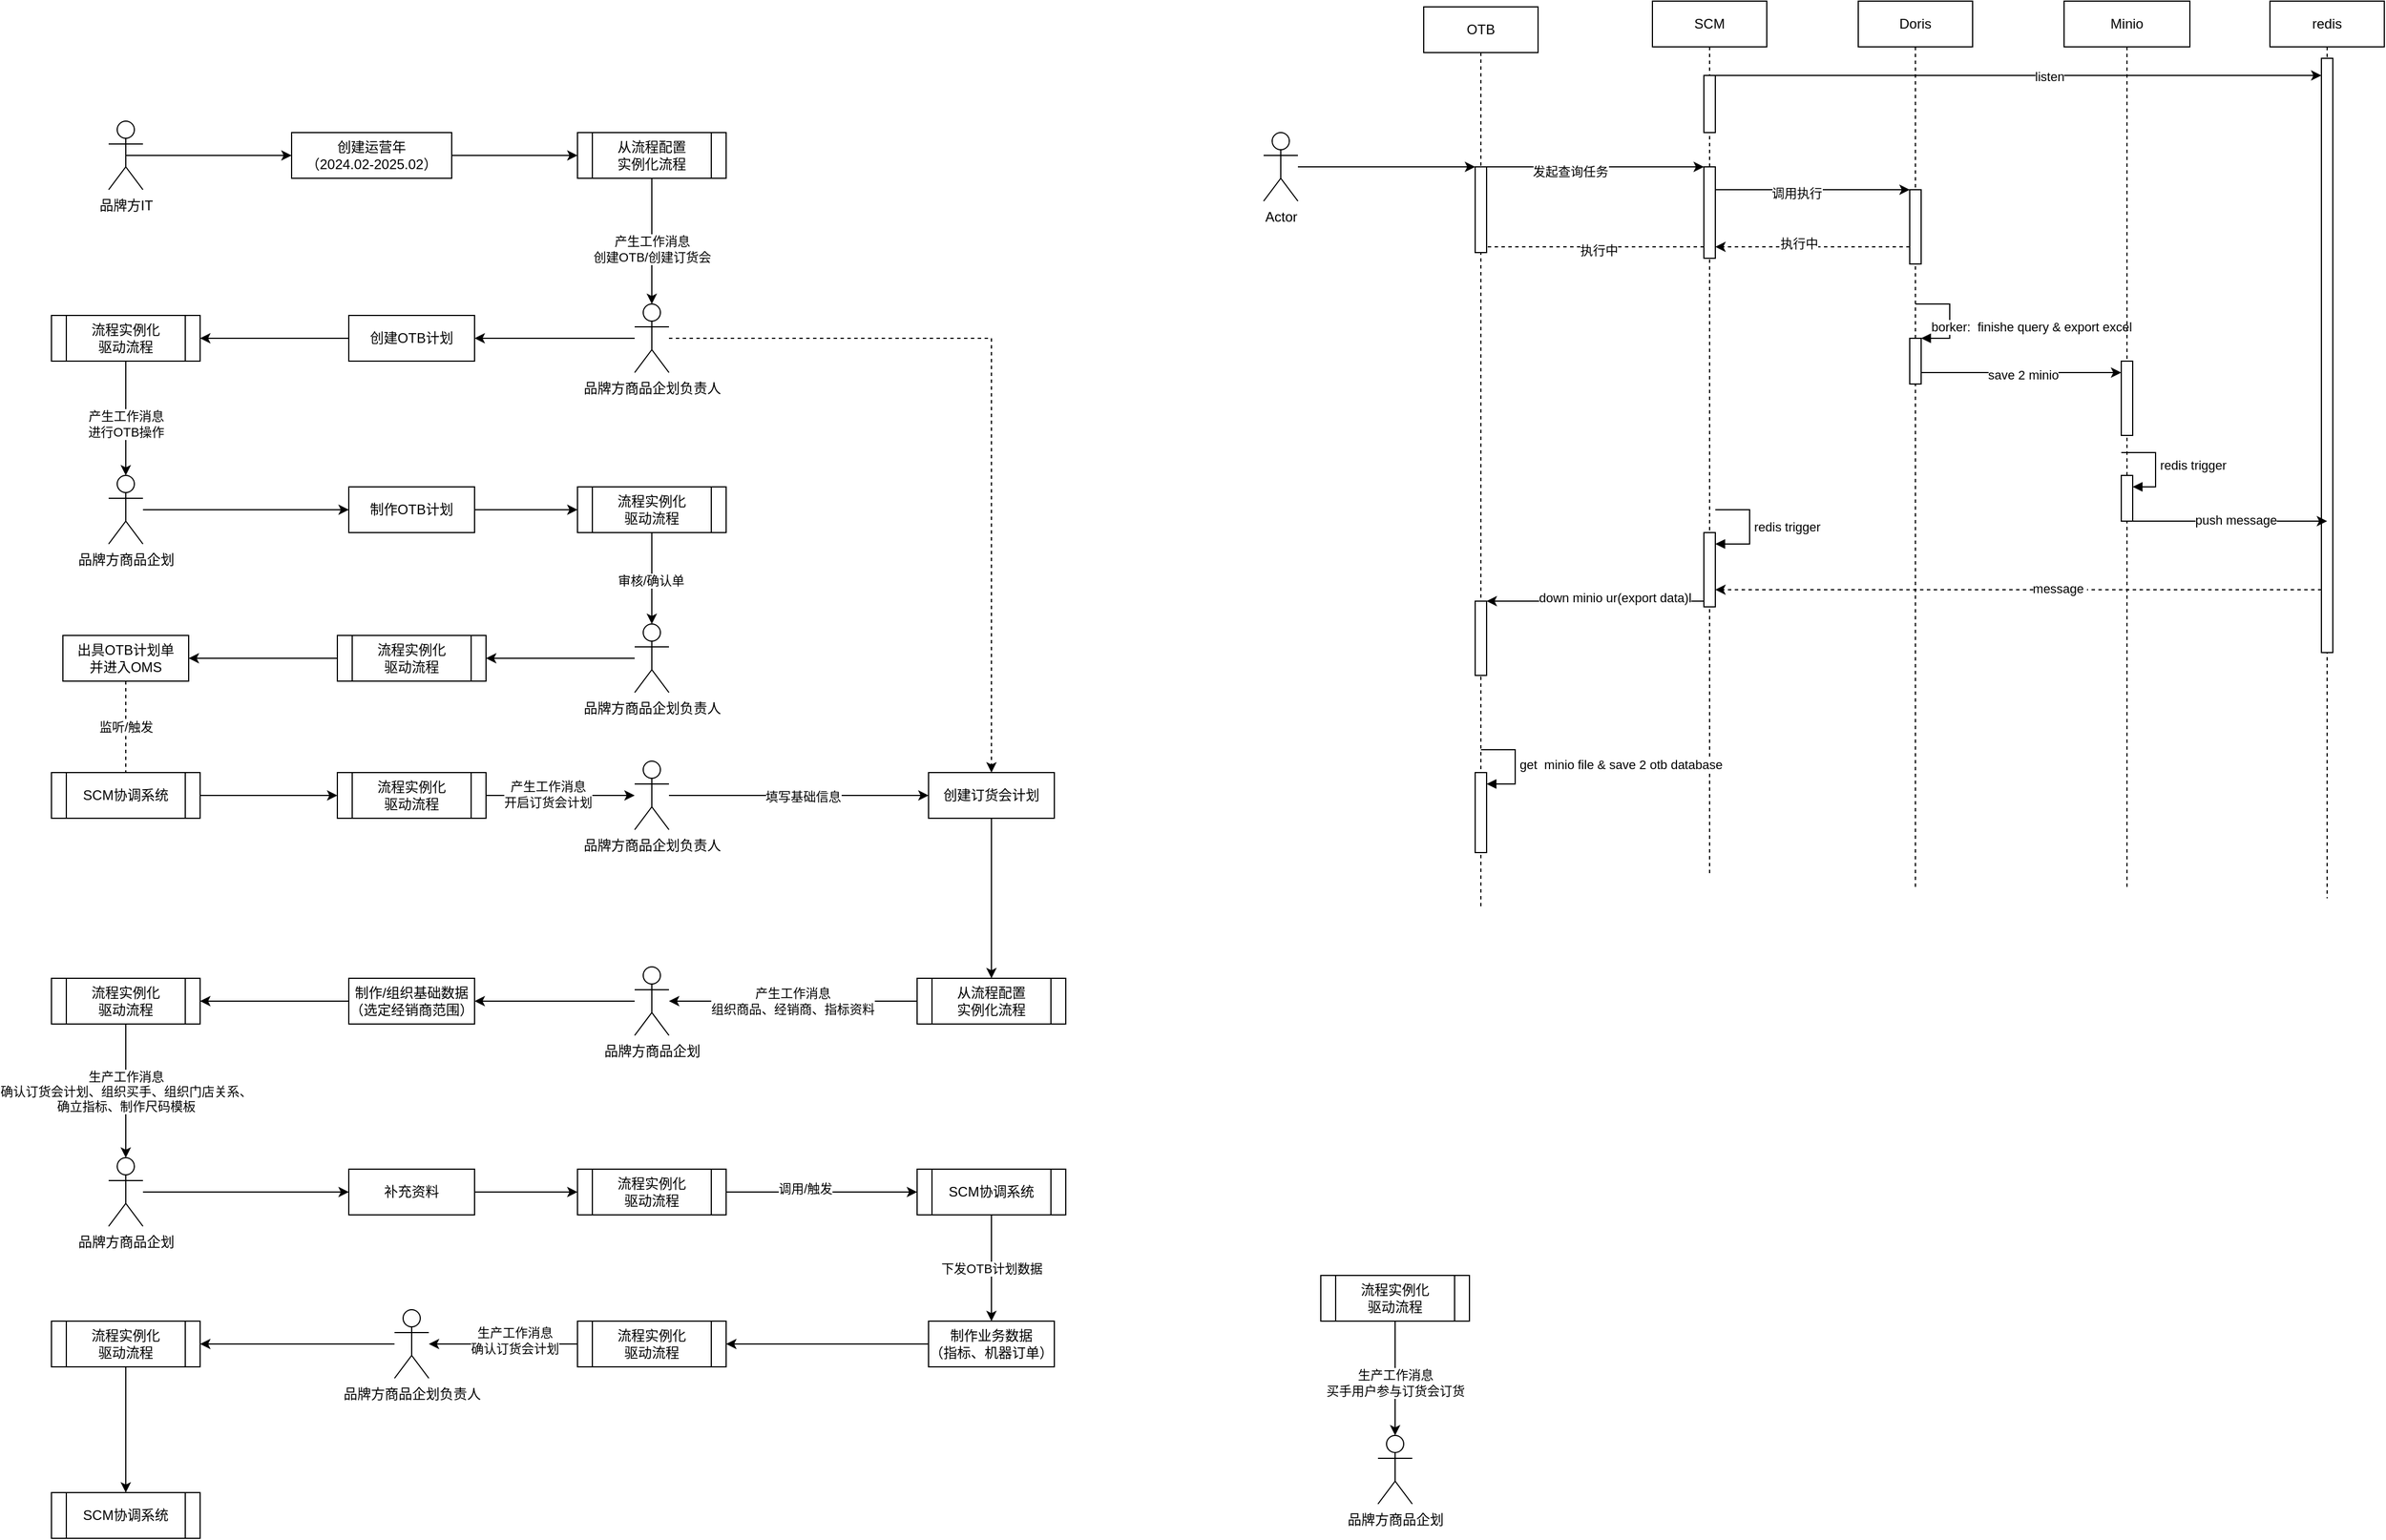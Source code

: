 <mxfile version="21.3.8" type="github">
  <diagram id="C5RBs43oDa-KdzZeNtuy" name="Page-1">
    <mxGraphModel dx="1434" dy="773" grid="1" gridSize="10" guides="1" tooltips="1" connect="1" arrows="1" fold="1" page="1" pageScale="1" pageWidth="827" pageHeight="1169" math="0" shadow="0">
      <root>
        <mxCell id="WIyWlLk6GJQsqaUBKTNV-0" />
        <mxCell id="WIyWlLk6GJQsqaUBKTNV-1" parent="WIyWlLk6GJQsqaUBKTNV-0" />
        <mxCell id="kj9RH1DjGObXgaocPHAw-4" style="edgeStyle=orthogonalEdgeStyle;rounded=0;orthogonalLoop=1;jettySize=auto;html=1;exitX=0.5;exitY=0.5;exitDx=0;exitDy=0;exitPerimeter=0;" edge="1" parent="WIyWlLk6GJQsqaUBKTNV-1" source="kj9RH1DjGObXgaocPHAw-0" target="kj9RH1DjGObXgaocPHAw-5">
          <mxGeometry relative="1" as="geometry">
            <mxPoint x="300" y="150" as="targetPoint" />
          </mxGeometry>
        </mxCell>
        <mxCell id="kj9RH1DjGObXgaocPHAw-0" value="品牌方IT" style="shape=umlActor;verticalLabelPosition=bottom;verticalAlign=top;html=1;outlineConnect=0;" vertex="1" parent="WIyWlLk6GJQsqaUBKTNV-1">
          <mxGeometry x="110" y="120" width="30" height="60" as="geometry" />
        </mxCell>
        <mxCell id="kj9RH1DjGObXgaocPHAw-18" style="edgeStyle=orthogonalEdgeStyle;rounded=0;orthogonalLoop=1;jettySize=auto;html=1;" edge="1" parent="WIyWlLk6GJQsqaUBKTNV-1" source="kj9RH1DjGObXgaocPHAw-1" target="kj9RH1DjGObXgaocPHAw-17">
          <mxGeometry relative="1" as="geometry" />
        </mxCell>
        <mxCell id="kj9RH1DjGObXgaocPHAw-1" value="创建OTB计划" style="whiteSpace=wrap;html=1;verticalAlign=middle;align=center;" vertex="1" parent="WIyWlLk6GJQsqaUBKTNV-1">
          <mxGeometry x="320" y="290" width="110" height="40" as="geometry" />
        </mxCell>
        <mxCell id="kj9RH1DjGObXgaocPHAw-14" style="edgeStyle=orthogonalEdgeStyle;rounded=0;orthogonalLoop=1;jettySize=auto;html=1;" edge="1" parent="WIyWlLk6GJQsqaUBKTNV-1" source="kj9RH1DjGObXgaocPHAw-3" target="kj9RH1DjGObXgaocPHAw-1">
          <mxGeometry relative="1" as="geometry" />
        </mxCell>
        <mxCell id="kj9RH1DjGObXgaocPHAw-15" style="edgeStyle=orthogonalEdgeStyle;rounded=0;orthogonalLoop=1;jettySize=auto;html=1;entryX=0.5;entryY=0;entryDx=0;entryDy=0;dashed=1;" edge="1" parent="WIyWlLk6GJQsqaUBKTNV-1" source="kj9RH1DjGObXgaocPHAw-3" target="kj9RH1DjGObXgaocPHAw-16">
          <mxGeometry relative="1" as="geometry">
            <mxPoint x="585" y="420" as="targetPoint" />
          </mxGeometry>
        </mxCell>
        <mxCell id="kj9RH1DjGObXgaocPHAw-3" value="品牌方商品企划负责人" style="shape=umlActor;verticalLabelPosition=bottom;verticalAlign=top;html=1;outlineConnect=0;" vertex="1" parent="WIyWlLk6GJQsqaUBKTNV-1">
          <mxGeometry x="570" y="280" width="30" height="60" as="geometry" />
        </mxCell>
        <mxCell id="kj9RH1DjGObXgaocPHAw-8" style="edgeStyle=orthogonalEdgeStyle;rounded=0;orthogonalLoop=1;jettySize=auto;html=1;exitX=1;exitY=0.5;exitDx=0;exitDy=0;" edge="1" parent="WIyWlLk6GJQsqaUBKTNV-1" source="kj9RH1DjGObXgaocPHAw-5" target="kj9RH1DjGObXgaocPHAw-7">
          <mxGeometry relative="1" as="geometry" />
        </mxCell>
        <mxCell id="kj9RH1DjGObXgaocPHAw-5" value="创建运营年&lt;br&gt;（2024.02-2025.02）" style="whiteSpace=wrap;html=1;verticalAlign=middle;align=center;" vertex="1" parent="WIyWlLk6GJQsqaUBKTNV-1">
          <mxGeometry x="270" y="130" width="140" height="40" as="geometry" />
        </mxCell>
        <mxCell id="kj9RH1DjGObXgaocPHAw-9" style="edgeStyle=orthogonalEdgeStyle;rounded=0;orthogonalLoop=1;jettySize=auto;html=1;exitX=0.5;exitY=1;exitDx=0;exitDy=0;" edge="1" parent="WIyWlLk6GJQsqaUBKTNV-1" source="kj9RH1DjGObXgaocPHAw-7" target="kj9RH1DjGObXgaocPHAw-3">
          <mxGeometry relative="1" as="geometry">
            <mxPoint x="585" y="300" as="targetPoint" />
          </mxGeometry>
        </mxCell>
        <mxCell id="kj9RH1DjGObXgaocPHAw-13" value="产生工作消息&lt;br&gt;创建OTB/创建订货会" style="edgeLabel;html=1;align=center;verticalAlign=middle;resizable=0;points=[];" vertex="1" connectable="0" parent="kj9RH1DjGObXgaocPHAw-9">
          <mxGeometry x="0.127" relative="1" as="geometry">
            <mxPoint as="offset" />
          </mxGeometry>
        </mxCell>
        <mxCell id="kj9RH1DjGObXgaocPHAw-7" value="从流程配置&lt;br&gt;实例化流程" style="shape=process;whiteSpace=wrap;html=1;backgroundOutline=1;" vertex="1" parent="WIyWlLk6GJQsqaUBKTNV-1">
          <mxGeometry x="520" y="130" width="130" height="40" as="geometry" />
        </mxCell>
        <mxCell id="kj9RH1DjGObXgaocPHAw-53" style="edgeStyle=orthogonalEdgeStyle;rounded=0;orthogonalLoop=1;jettySize=auto;html=1;" edge="1" parent="WIyWlLk6GJQsqaUBKTNV-1" source="kj9RH1DjGObXgaocPHAw-16" target="kj9RH1DjGObXgaocPHAw-52">
          <mxGeometry relative="1" as="geometry" />
        </mxCell>
        <mxCell id="kj9RH1DjGObXgaocPHAw-16" value="创建订货会计划" style="whiteSpace=wrap;html=1;verticalAlign=middle;align=center;" vertex="1" parent="WIyWlLk6GJQsqaUBKTNV-1">
          <mxGeometry x="827" y="690" width="110" height="40" as="geometry" />
        </mxCell>
        <mxCell id="kj9RH1DjGObXgaocPHAw-20" style="edgeStyle=orthogonalEdgeStyle;rounded=0;orthogonalLoop=1;jettySize=auto;html=1;exitX=0.5;exitY=1;exitDx=0;exitDy=0;" edge="1" parent="WIyWlLk6GJQsqaUBKTNV-1" source="kj9RH1DjGObXgaocPHAw-17" target="kj9RH1DjGObXgaocPHAw-19">
          <mxGeometry relative="1" as="geometry" />
        </mxCell>
        <mxCell id="kj9RH1DjGObXgaocPHAw-21" value="产生工作消息&lt;br style=&quot;border-color: var(--border-color);&quot;&gt;进行OTB操作" style="edgeLabel;html=1;align=center;verticalAlign=middle;resizable=0;points=[];" vertex="1" connectable="0" parent="kj9RH1DjGObXgaocPHAw-20">
          <mxGeometry x="-0.111" y="-2" relative="1" as="geometry">
            <mxPoint x="2" y="10" as="offset" />
          </mxGeometry>
        </mxCell>
        <mxCell id="kj9RH1DjGObXgaocPHAw-17" value="流程实例化&lt;br&gt;驱动流程" style="shape=process;whiteSpace=wrap;html=1;backgroundOutline=1;" vertex="1" parent="WIyWlLk6GJQsqaUBKTNV-1">
          <mxGeometry x="60" y="290" width="130" height="40" as="geometry" />
        </mxCell>
        <mxCell id="kj9RH1DjGObXgaocPHAw-24" style="edgeStyle=orthogonalEdgeStyle;rounded=0;orthogonalLoop=1;jettySize=auto;html=1;" edge="1" parent="WIyWlLk6GJQsqaUBKTNV-1" source="kj9RH1DjGObXgaocPHAw-19" target="kj9RH1DjGObXgaocPHAw-22">
          <mxGeometry relative="1" as="geometry" />
        </mxCell>
        <mxCell id="kj9RH1DjGObXgaocPHAw-19" value="品牌方商品企划" style="shape=umlActor;verticalLabelPosition=bottom;verticalAlign=top;html=1;outlineConnect=0;" vertex="1" parent="WIyWlLk6GJQsqaUBKTNV-1">
          <mxGeometry x="110" y="430" width="30" height="60" as="geometry" />
        </mxCell>
        <mxCell id="kj9RH1DjGObXgaocPHAw-26" style="edgeStyle=orthogonalEdgeStyle;rounded=0;orthogonalLoop=1;jettySize=auto;html=1;" edge="1" parent="WIyWlLk6GJQsqaUBKTNV-1" source="kj9RH1DjGObXgaocPHAw-22" target="kj9RH1DjGObXgaocPHAw-25">
          <mxGeometry relative="1" as="geometry" />
        </mxCell>
        <mxCell id="kj9RH1DjGObXgaocPHAw-22" value="制作OTB计划" style="whiteSpace=wrap;html=1;verticalAlign=middle;align=center;" vertex="1" parent="WIyWlLk6GJQsqaUBKTNV-1">
          <mxGeometry x="320" y="440" width="110" height="40" as="geometry" />
        </mxCell>
        <mxCell id="kj9RH1DjGObXgaocPHAw-28" style="edgeStyle=orthogonalEdgeStyle;rounded=0;orthogonalLoop=1;jettySize=auto;html=1;entryX=0.5;entryY=0;entryDx=0;entryDy=0;entryPerimeter=0;" edge="1" parent="WIyWlLk6GJQsqaUBKTNV-1" source="kj9RH1DjGObXgaocPHAw-25" target="kj9RH1DjGObXgaocPHAw-27">
          <mxGeometry relative="1" as="geometry" />
        </mxCell>
        <mxCell id="kj9RH1DjGObXgaocPHAw-30" value="审核/确认单" style="edgeLabel;html=1;align=center;verticalAlign=middle;resizable=0;points=[];" vertex="1" connectable="0" parent="kj9RH1DjGObXgaocPHAw-28">
          <mxGeometry x="0.05" y="-1" relative="1" as="geometry">
            <mxPoint as="offset" />
          </mxGeometry>
        </mxCell>
        <mxCell id="kj9RH1DjGObXgaocPHAw-25" value="流程实例化&lt;br&gt;驱动流程" style="shape=process;whiteSpace=wrap;html=1;backgroundOutline=1;" vertex="1" parent="WIyWlLk6GJQsqaUBKTNV-1">
          <mxGeometry x="520" y="440" width="130" height="40" as="geometry" />
        </mxCell>
        <mxCell id="kj9RH1DjGObXgaocPHAw-32" style="edgeStyle=orthogonalEdgeStyle;rounded=0;orthogonalLoop=1;jettySize=auto;html=1;" edge="1" parent="WIyWlLk6GJQsqaUBKTNV-1" source="kj9RH1DjGObXgaocPHAw-27" target="kj9RH1DjGObXgaocPHAw-31">
          <mxGeometry relative="1" as="geometry" />
        </mxCell>
        <mxCell id="kj9RH1DjGObXgaocPHAw-27" value="品牌方商品企划负责人" style="shape=umlActor;verticalLabelPosition=bottom;verticalAlign=top;html=1;outlineConnect=0;" vertex="1" parent="WIyWlLk6GJQsqaUBKTNV-1">
          <mxGeometry x="570" y="560" width="30" height="60" as="geometry" />
        </mxCell>
        <mxCell id="kj9RH1DjGObXgaocPHAw-34" style="edgeStyle=orthogonalEdgeStyle;rounded=0;orthogonalLoop=1;jettySize=auto;html=1;" edge="1" parent="WIyWlLk6GJQsqaUBKTNV-1" source="kj9RH1DjGObXgaocPHAw-31" target="kj9RH1DjGObXgaocPHAw-33">
          <mxGeometry relative="1" as="geometry" />
        </mxCell>
        <mxCell id="kj9RH1DjGObXgaocPHAw-31" value="流程实例化&lt;br&gt;驱动流程" style="shape=process;whiteSpace=wrap;html=1;backgroundOutline=1;" vertex="1" parent="WIyWlLk6GJQsqaUBKTNV-1">
          <mxGeometry x="310" y="570" width="130" height="40" as="geometry" />
        </mxCell>
        <mxCell id="kj9RH1DjGObXgaocPHAw-36" style="edgeStyle=orthogonalEdgeStyle;rounded=0;orthogonalLoop=1;jettySize=auto;html=1;exitX=0.5;exitY=1;exitDx=0;exitDy=0;entryX=0.5;entryY=0;entryDx=0;entryDy=0;dashed=1;endArrow=none;endFill=0;" edge="1" parent="WIyWlLk6GJQsqaUBKTNV-1" source="kj9RH1DjGObXgaocPHAw-33" target="kj9RH1DjGObXgaocPHAw-35">
          <mxGeometry relative="1" as="geometry" />
        </mxCell>
        <mxCell id="kj9RH1DjGObXgaocPHAw-37" value="监听/触发" style="edgeLabel;html=1;align=center;verticalAlign=middle;resizable=0;points=[];" vertex="1" connectable="0" parent="kj9RH1DjGObXgaocPHAw-36">
          <mxGeometry x="-0.225" y="1" relative="1" as="geometry">
            <mxPoint x="-1" y="9" as="offset" />
          </mxGeometry>
        </mxCell>
        <mxCell id="kj9RH1DjGObXgaocPHAw-33" value="出具OTB计划单&lt;br&gt;并进入OMS" style="whiteSpace=wrap;html=1;verticalAlign=middle;align=center;" vertex="1" parent="WIyWlLk6GJQsqaUBKTNV-1">
          <mxGeometry x="70" y="570" width="110" height="40" as="geometry" />
        </mxCell>
        <mxCell id="kj9RH1DjGObXgaocPHAw-39" style="edgeStyle=orthogonalEdgeStyle;rounded=0;orthogonalLoop=1;jettySize=auto;html=1;exitX=1;exitY=0.5;exitDx=0;exitDy=0;" edge="1" parent="WIyWlLk6GJQsqaUBKTNV-1" source="kj9RH1DjGObXgaocPHAw-35" target="kj9RH1DjGObXgaocPHAw-42">
          <mxGeometry relative="1" as="geometry">
            <mxPoint x="340" y="710" as="targetPoint" />
          </mxGeometry>
        </mxCell>
        <mxCell id="kj9RH1DjGObXgaocPHAw-35" value="SCM协调系统" style="shape=process;whiteSpace=wrap;html=1;backgroundOutline=1;" vertex="1" parent="WIyWlLk6GJQsqaUBKTNV-1">
          <mxGeometry x="60" y="690" width="130" height="40" as="geometry" />
        </mxCell>
        <mxCell id="kj9RH1DjGObXgaocPHAw-47" style="edgeStyle=orthogonalEdgeStyle;rounded=0;orthogonalLoop=1;jettySize=auto;html=1;exitX=1;exitY=0.5;exitDx=0;exitDy=0;" edge="1" parent="WIyWlLk6GJQsqaUBKTNV-1" source="kj9RH1DjGObXgaocPHAw-42" target="kj9RH1DjGObXgaocPHAw-46">
          <mxGeometry relative="1" as="geometry" />
        </mxCell>
        <mxCell id="kj9RH1DjGObXgaocPHAw-49" value="产生工作消息&lt;br&gt;开启订货会计划" style="edgeLabel;html=1;align=center;verticalAlign=middle;resizable=0;points=[];" vertex="1" connectable="0" parent="kj9RH1DjGObXgaocPHAw-47">
          <mxGeometry x="-0.18" y="1" relative="1" as="geometry">
            <mxPoint as="offset" />
          </mxGeometry>
        </mxCell>
        <mxCell id="kj9RH1DjGObXgaocPHAw-42" value="流程实例化&lt;br&gt;驱动流程" style="shape=process;whiteSpace=wrap;html=1;backgroundOutline=1;" vertex="1" parent="WIyWlLk6GJQsqaUBKTNV-1">
          <mxGeometry x="310" y="690" width="130" height="40" as="geometry" />
        </mxCell>
        <mxCell id="kj9RH1DjGObXgaocPHAw-81" style="edgeStyle=orthogonalEdgeStyle;rounded=0;orthogonalLoop=1;jettySize=auto;html=1;exitX=0;exitY=0.5;exitDx=0;exitDy=0;" edge="1" parent="WIyWlLk6GJQsqaUBKTNV-1" source="kj9RH1DjGObXgaocPHAw-44" target="kj9RH1DjGObXgaocPHAw-80">
          <mxGeometry relative="1" as="geometry" />
        </mxCell>
        <mxCell id="kj9RH1DjGObXgaocPHAw-44" value="制作业务数据&lt;br&gt;（指标、机器订单）" style="whiteSpace=wrap;html=1;verticalAlign=middle;align=center;" vertex="1" parent="WIyWlLk6GJQsqaUBKTNV-1">
          <mxGeometry x="827" y="1170" width="110" height="40" as="geometry" />
        </mxCell>
        <mxCell id="kj9RH1DjGObXgaocPHAw-50" style="edgeStyle=orthogonalEdgeStyle;rounded=0;orthogonalLoop=1;jettySize=auto;html=1;" edge="1" parent="WIyWlLk6GJQsqaUBKTNV-1" source="kj9RH1DjGObXgaocPHAw-46" target="kj9RH1DjGObXgaocPHAw-16">
          <mxGeometry relative="1" as="geometry" />
        </mxCell>
        <mxCell id="kj9RH1DjGObXgaocPHAw-64" value="填写基础信息" style="edgeLabel;html=1;align=center;verticalAlign=middle;resizable=0;points=[];" vertex="1" connectable="0" parent="kj9RH1DjGObXgaocPHAw-50">
          <mxGeometry x="0.031" y="-1" relative="1" as="geometry">
            <mxPoint as="offset" />
          </mxGeometry>
        </mxCell>
        <mxCell id="kj9RH1DjGObXgaocPHAw-46" value="品牌方商品企划负责人" style="shape=umlActor;verticalLabelPosition=bottom;verticalAlign=top;html=1;outlineConnect=0;" vertex="1" parent="WIyWlLk6GJQsqaUBKTNV-1">
          <mxGeometry x="570" y="680" width="30" height="60" as="geometry" />
        </mxCell>
        <mxCell id="kj9RH1DjGObXgaocPHAw-61" style="edgeStyle=orthogonalEdgeStyle;rounded=0;orthogonalLoop=1;jettySize=auto;html=1;entryX=1;entryY=0.5;entryDx=0;entryDy=0;" edge="1" parent="WIyWlLk6GJQsqaUBKTNV-1" source="kj9RH1DjGObXgaocPHAw-51" target="kj9RH1DjGObXgaocPHAw-62">
          <mxGeometry relative="1" as="geometry">
            <mxPoint x="460" y="890" as="targetPoint" />
          </mxGeometry>
        </mxCell>
        <mxCell id="kj9RH1DjGObXgaocPHAw-51" value="品牌方商品企划" style="shape=umlActor;verticalLabelPosition=bottom;verticalAlign=top;html=1;outlineConnect=0;" vertex="1" parent="WIyWlLk6GJQsqaUBKTNV-1">
          <mxGeometry x="570" y="860" width="30" height="60" as="geometry" />
        </mxCell>
        <mxCell id="kj9RH1DjGObXgaocPHAw-54" value="产生工作消息&lt;br&gt;组织商品、经销商、指标资料" style="edgeStyle=orthogonalEdgeStyle;rounded=0;orthogonalLoop=1;jettySize=auto;html=1;" edge="1" parent="WIyWlLk6GJQsqaUBKTNV-1" source="kj9RH1DjGObXgaocPHAw-52" target="kj9RH1DjGObXgaocPHAw-51">
          <mxGeometry x="0.005" relative="1" as="geometry">
            <mxPoint as="offset" />
          </mxGeometry>
        </mxCell>
        <mxCell id="kj9RH1DjGObXgaocPHAw-52" value="从流程配置&lt;br style=&quot;border-color: var(--border-color);&quot;&gt;实例化流程" style="shape=process;whiteSpace=wrap;html=1;backgroundOutline=1;" vertex="1" parent="WIyWlLk6GJQsqaUBKTNV-1">
          <mxGeometry x="817" y="870" width="130" height="40" as="geometry" />
        </mxCell>
        <mxCell id="kj9RH1DjGObXgaocPHAw-60" value="下发OTB计划数据" style="edgeStyle=orthogonalEdgeStyle;rounded=0;orthogonalLoop=1;jettySize=auto;html=1;" edge="1" parent="WIyWlLk6GJQsqaUBKTNV-1" source="kj9RH1DjGObXgaocPHAw-58" target="kj9RH1DjGObXgaocPHAw-44">
          <mxGeometry relative="1" as="geometry" />
        </mxCell>
        <mxCell id="kj9RH1DjGObXgaocPHAw-58" value="SCM协调系统" style="shape=process;whiteSpace=wrap;html=1;backgroundOutline=1;" vertex="1" parent="WIyWlLk6GJQsqaUBKTNV-1">
          <mxGeometry x="817" y="1037" width="130" height="40" as="geometry" />
        </mxCell>
        <mxCell id="kj9RH1DjGObXgaocPHAw-67" style="edgeStyle=orthogonalEdgeStyle;rounded=0;orthogonalLoop=1;jettySize=auto;html=1;" edge="1" parent="WIyWlLk6GJQsqaUBKTNV-1" source="kj9RH1DjGObXgaocPHAw-62" target="kj9RH1DjGObXgaocPHAw-66">
          <mxGeometry relative="1" as="geometry" />
        </mxCell>
        <mxCell id="kj9RH1DjGObXgaocPHAw-62" value="制作/组织基础数据&lt;br&gt;（选定经销商范围）" style="whiteSpace=wrap;html=1;verticalAlign=middle;align=center;" vertex="1" parent="WIyWlLk6GJQsqaUBKTNV-1">
          <mxGeometry x="320" y="870" width="110" height="40" as="geometry" />
        </mxCell>
        <mxCell id="kj9RH1DjGObXgaocPHAw-70" value="生产工作消息&lt;br&gt;确认订货会计划、组织买手、组织门店关系、&lt;br&gt;确立指标、制作尺码模板" style="edgeStyle=orthogonalEdgeStyle;rounded=0;orthogonalLoop=1;jettySize=auto;html=1;" edge="1" parent="WIyWlLk6GJQsqaUBKTNV-1" source="kj9RH1DjGObXgaocPHAw-66" target="kj9RH1DjGObXgaocPHAw-69">
          <mxGeometry relative="1" as="geometry">
            <mxPoint as="offset" />
          </mxGeometry>
        </mxCell>
        <mxCell id="kj9RH1DjGObXgaocPHAw-66" value="流程实例化&lt;br&gt;驱动流程" style="shape=process;whiteSpace=wrap;html=1;backgroundOutline=1;" vertex="1" parent="WIyWlLk6GJQsqaUBKTNV-1">
          <mxGeometry x="60" y="870" width="130" height="40" as="geometry" />
        </mxCell>
        <mxCell id="kj9RH1DjGObXgaocPHAw-73" style="edgeStyle=orthogonalEdgeStyle;rounded=0;orthogonalLoop=1;jettySize=auto;html=1;" edge="1" parent="WIyWlLk6GJQsqaUBKTNV-1" source="kj9RH1DjGObXgaocPHAw-69" target="kj9RH1DjGObXgaocPHAw-72">
          <mxGeometry relative="1" as="geometry" />
        </mxCell>
        <mxCell id="kj9RH1DjGObXgaocPHAw-69" value="品牌方商品企划" style="shape=umlActor;verticalLabelPosition=bottom;verticalAlign=top;html=1;outlineConnect=0;" vertex="1" parent="WIyWlLk6GJQsqaUBKTNV-1">
          <mxGeometry x="110" y="1027" width="30" height="60" as="geometry" />
        </mxCell>
        <mxCell id="kj9RH1DjGObXgaocPHAw-75" style="edgeStyle=orthogonalEdgeStyle;rounded=0;orthogonalLoop=1;jettySize=auto;html=1;" edge="1" parent="WIyWlLk6GJQsqaUBKTNV-1" source="kj9RH1DjGObXgaocPHAw-72" target="kj9RH1DjGObXgaocPHAw-74">
          <mxGeometry relative="1" as="geometry" />
        </mxCell>
        <mxCell id="kj9RH1DjGObXgaocPHAw-72" value="补充资料" style="whiteSpace=wrap;html=1;verticalAlign=middle;align=center;" vertex="1" parent="WIyWlLk6GJQsqaUBKTNV-1">
          <mxGeometry x="320" y="1037" width="110" height="40" as="geometry" />
        </mxCell>
        <mxCell id="kj9RH1DjGObXgaocPHAw-78" style="edgeStyle=orthogonalEdgeStyle;rounded=0;orthogonalLoop=1;jettySize=auto;html=1;exitX=1;exitY=0.5;exitDx=0;exitDy=0;" edge="1" parent="WIyWlLk6GJQsqaUBKTNV-1" source="kj9RH1DjGObXgaocPHAw-74" target="kj9RH1DjGObXgaocPHAw-58">
          <mxGeometry relative="1" as="geometry" />
        </mxCell>
        <mxCell id="kj9RH1DjGObXgaocPHAw-79" value="调用/触发" style="edgeLabel;html=1;align=center;verticalAlign=middle;resizable=0;points=[];" vertex="1" connectable="0" parent="kj9RH1DjGObXgaocPHAw-78">
          <mxGeometry x="-0.174" y="3" relative="1" as="geometry">
            <mxPoint as="offset" />
          </mxGeometry>
        </mxCell>
        <mxCell id="kj9RH1DjGObXgaocPHAw-74" value="流程实例化&lt;br&gt;驱动流程" style="shape=process;whiteSpace=wrap;html=1;backgroundOutline=1;" vertex="1" parent="WIyWlLk6GJQsqaUBKTNV-1">
          <mxGeometry x="520" y="1037" width="130" height="40" as="geometry" />
        </mxCell>
        <mxCell id="kj9RH1DjGObXgaocPHAw-83" style="edgeStyle=orthogonalEdgeStyle;rounded=0;orthogonalLoop=1;jettySize=auto;html=1;exitX=0;exitY=0.5;exitDx=0;exitDy=0;" edge="1" parent="WIyWlLk6GJQsqaUBKTNV-1" source="kj9RH1DjGObXgaocPHAw-80" target="kj9RH1DjGObXgaocPHAw-82">
          <mxGeometry relative="1" as="geometry">
            <mxPoint x="380" y="1190" as="targetPoint" />
          </mxGeometry>
        </mxCell>
        <mxCell id="kj9RH1DjGObXgaocPHAw-84" value="生产工作消息&lt;br&gt;确认订货会计划" style="edgeLabel;html=1;align=center;verticalAlign=middle;resizable=0;points=[];" vertex="1" connectable="0" parent="kj9RH1DjGObXgaocPHAw-83">
          <mxGeometry x="-0.145" y="-3" relative="1" as="geometry">
            <mxPoint as="offset" />
          </mxGeometry>
        </mxCell>
        <mxCell id="kj9RH1DjGObXgaocPHAw-80" value="流程实例化&lt;br&gt;驱动流程" style="shape=process;whiteSpace=wrap;html=1;backgroundOutline=1;" vertex="1" parent="WIyWlLk6GJQsqaUBKTNV-1">
          <mxGeometry x="520" y="1170" width="130" height="40" as="geometry" />
        </mxCell>
        <mxCell id="kj9RH1DjGObXgaocPHAw-91" style="edgeStyle=orthogonalEdgeStyle;rounded=0;orthogonalLoop=1;jettySize=auto;html=1;entryX=1;entryY=0.5;entryDx=0;entryDy=0;" edge="1" parent="WIyWlLk6GJQsqaUBKTNV-1" source="kj9RH1DjGObXgaocPHAw-82" target="kj9RH1DjGObXgaocPHAw-92">
          <mxGeometry relative="1" as="geometry">
            <mxPoint x="145.5" y="1190.5" as="targetPoint" />
          </mxGeometry>
        </mxCell>
        <mxCell id="kj9RH1DjGObXgaocPHAw-82" value="品牌方商品企划负责人" style="shape=umlActor;verticalLabelPosition=bottom;verticalAlign=top;html=1;outlineConnect=0;" vertex="1" parent="WIyWlLk6GJQsqaUBKTNV-1">
          <mxGeometry x="360" y="1160" width="30" height="60" as="geometry" />
        </mxCell>
        <mxCell id="kj9RH1DjGObXgaocPHAw-94" style="edgeStyle=orthogonalEdgeStyle;rounded=0;orthogonalLoop=1;jettySize=auto;html=1;exitX=0.5;exitY=1;exitDx=0;exitDy=0;entryX=0.5;entryY=0;entryDx=0;entryDy=0;" edge="1" parent="WIyWlLk6GJQsqaUBKTNV-1" source="kj9RH1DjGObXgaocPHAw-92" target="kj9RH1DjGObXgaocPHAw-104">
          <mxGeometry relative="1" as="geometry">
            <mxPoint x="125" y="1310" as="targetPoint" />
          </mxGeometry>
        </mxCell>
        <mxCell id="kj9RH1DjGObXgaocPHAw-92" value="流程实例化&lt;br&gt;驱动流程" style="shape=process;whiteSpace=wrap;html=1;backgroundOutline=1;" vertex="1" parent="WIyWlLk6GJQsqaUBKTNV-1">
          <mxGeometry x="60" y="1170" width="130" height="40" as="geometry" />
        </mxCell>
        <mxCell id="kj9RH1DjGObXgaocPHAw-100" style="edgeStyle=orthogonalEdgeStyle;rounded=0;orthogonalLoop=1;jettySize=auto;html=1;exitX=0.5;exitY=1;exitDx=0;exitDy=0;" edge="1" parent="WIyWlLk6GJQsqaUBKTNV-1" source="kj9RH1DjGObXgaocPHAw-102" target="kj9RH1DjGObXgaocPHAw-103">
          <mxGeometry relative="1" as="geometry" />
        </mxCell>
        <mxCell id="kj9RH1DjGObXgaocPHAw-101" value="生产工作消息&lt;br&gt;买手用户参与订货会订货" style="edgeLabel;html=1;align=center;verticalAlign=middle;resizable=0;points=[];" vertex="1" connectable="0" parent="kj9RH1DjGObXgaocPHAw-100">
          <mxGeometry x="-0.363" y="3" relative="1" as="geometry">
            <mxPoint x="-3" y="22" as="offset" />
          </mxGeometry>
        </mxCell>
        <mxCell id="kj9RH1DjGObXgaocPHAw-102" value="流程实例化&lt;br&gt;驱动流程" style="shape=process;whiteSpace=wrap;html=1;backgroundOutline=1;" vertex="1" parent="WIyWlLk6GJQsqaUBKTNV-1">
          <mxGeometry x="1170" y="1130" width="130" height="40" as="geometry" />
        </mxCell>
        <mxCell id="kj9RH1DjGObXgaocPHAw-103" value="品牌方商品企划" style="shape=umlActor;verticalLabelPosition=bottom;verticalAlign=top;html=1;outlineConnect=0;" vertex="1" parent="WIyWlLk6GJQsqaUBKTNV-1">
          <mxGeometry x="1220" y="1270" width="30" height="60" as="geometry" />
        </mxCell>
        <mxCell id="kj9RH1DjGObXgaocPHAw-104" value="SCM协调系统" style="shape=process;whiteSpace=wrap;html=1;backgroundOutline=1;" vertex="1" parent="WIyWlLk6GJQsqaUBKTNV-1">
          <mxGeometry x="60" y="1320" width="130" height="40" as="geometry" />
        </mxCell>
        <mxCell id="kj9RH1DjGObXgaocPHAw-124" value="SCM" style="shape=umlLifeline;perimeter=lifelinePerimeter;whiteSpace=wrap;html=1;container=1;dropTarget=0;collapsible=0;recursiveResize=0;outlineConnect=0;portConstraint=eastwest;newEdgeStyle={&quot;edgeStyle&quot;:&quot;elbowEdgeStyle&quot;,&quot;elbow&quot;:&quot;vertical&quot;,&quot;curved&quot;:0,&quot;rounded&quot;:0};" vertex="1" parent="WIyWlLk6GJQsqaUBKTNV-1">
          <mxGeometry x="1460" y="15" width="100" height="765" as="geometry" />
        </mxCell>
        <mxCell id="kj9RH1DjGObXgaocPHAw-127" value="" style="html=1;points=[];perimeter=orthogonalPerimeter;outlineConnect=0;targetShapes=umlLifeline;portConstraint=eastwest;newEdgeStyle={&quot;edgeStyle&quot;:&quot;elbowEdgeStyle&quot;,&quot;elbow&quot;:&quot;vertical&quot;,&quot;curved&quot;:0,&quot;rounded&quot;:0};" vertex="1" parent="kj9RH1DjGObXgaocPHAw-124">
          <mxGeometry x="45" y="145" width="10" height="80" as="geometry" />
        </mxCell>
        <mxCell id="kj9RH1DjGObXgaocPHAw-155" value="" style="html=1;points=[];perimeter=orthogonalPerimeter;outlineConnect=0;targetShapes=umlLifeline;portConstraint=eastwest;newEdgeStyle={&quot;edgeStyle&quot;:&quot;elbowEdgeStyle&quot;,&quot;elbow&quot;:&quot;vertical&quot;,&quot;curved&quot;:0,&quot;rounded&quot;:0};" vertex="1" parent="kj9RH1DjGObXgaocPHAw-124">
          <mxGeometry x="45" y="65" width="10" height="50" as="geometry" />
        </mxCell>
        <mxCell id="kj9RH1DjGObXgaocPHAw-159" value="" style="html=1;points=[];perimeter=orthogonalPerimeter;outlineConnect=0;targetShapes=umlLifeline;portConstraint=eastwest;newEdgeStyle={&quot;edgeStyle&quot;:&quot;elbowEdgeStyle&quot;,&quot;elbow&quot;:&quot;vertical&quot;,&quot;curved&quot;:0,&quot;rounded&quot;:0};" vertex="1" parent="kj9RH1DjGObXgaocPHAw-124">
          <mxGeometry x="45" y="465" width="10" height="65" as="geometry" />
        </mxCell>
        <mxCell id="kj9RH1DjGObXgaocPHAw-160" value="redis trigger" style="html=1;align=left;spacingLeft=2;endArrow=block;rounded=0;edgeStyle=orthogonalEdgeStyle;curved=0;rounded=0;" edge="1" target="kj9RH1DjGObXgaocPHAw-159" parent="kj9RH1DjGObXgaocPHAw-124">
          <mxGeometry relative="1" as="geometry">
            <mxPoint x="55" y="445" as="sourcePoint" />
            <Array as="points">
              <mxPoint x="85" y="475" />
            </Array>
            <mxPoint as="offset" />
          </mxGeometry>
        </mxCell>
        <mxCell id="kj9RH1DjGObXgaocPHAw-125" value="Doris" style="shape=umlLifeline;perimeter=lifelinePerimeter;whiteSpace=wrap;html=1;container=1;dropTarget=0;collapsible=0;recursiveResize=0;outlineConnect=0;portConstraint=eastwest;newEdgeStyle={&quot;edgeStyle&quot;:&quot;elbowEdgeStyle&quot;,&quot;elbow&quot;:&quot;vertical&quot;,&quot;curved&quot;:0,&quot;rounded&quot;:0};" vertex="1" parent="WIyWlLk6GJQsqaUBKTNV-1">
          <mxGeometry x="1640" y="15" width="100" height="775" as="geometry" />
        </mxCell>
        <mxCell id="kj9RH1DjGObXgaocPHAw-130" value="" style="html=1;points=[];perimeter=orthogonalPerimeter;outlineConnect=0;targetShapes=umlLifeline;portConstraint=eastwest;newEdgeStyle={&quot;edgeStyle&quot;:&quot;elbowEdgeStyle&quot;,&quot;elbow&quot;:&quot;vertical&quot;,&quot;curved&quot;:0,&quot;rounded&quot;:0};" vertex="1" parent="kj9RH1DjGObXgaocPHAw-125">
          <mxGeometry x="45" y="165" width="10" height="65" as="geometry" />
        </mxCell>
        <mxCell id="kj9RH1DjGObXgaocPHAw-133" value="" style="html=1;points=[];perimeter=orthogonalPerimeter;outlineConnect=0;targetShapes=umlLifeline;portConstraint=eastwest;newEdgeStyle={&quot;edgeStyle&quot;:&quot;elbowEdgeStyle&quot;,&quot;elbow&quot;:&quot;vertical&quot;,&quot;curved&quot;:0,&quot;rounded&quot;:0};" vertex="1" parent="kj9RH1DjGObXgaocPHAw-125">
          <mxGeometry x="45" y="295" width="10" height="40" as="geometry" />
        </mxCell>
        <mxCell id="kj9RH1DjGObXgaocPHAw-134" value="borker:&amp;nbsp; finishe query &amp;amp; export excel" style="html=1;align=left;spacingLeft=2;endArrow=block;rounded=0;edgeStyle=orthogonalEdgeStyle;curved=0;rounded=0;" edge="1" target="kj9RH1DjGObXgaocPHAw-133" parent="kj9RH1DjGObXgaocPHAw-125">
          <mxGeometry x="0.882" y="-10" relative="1" as="geometry">
            <mxPoint x="50" y="265" as="sourcePoint" />
            <Array as="points">
              <mxPoint x="80" y="295" />
            </Array>
            <mxPoint as="offset" />
          </mxGeometry>
        </mxCell>
        <mxCell id="kj9RH1DjGObXgaocPHAw-126" value="Minio" style="shape=umlLifeline;perimeter=lifelinePerimeter;whiteSpace=wrap;html=1;container=1;dropTarget=0;collapsible=0;recursiveResize=0;outlineConnect=0;portConstraint=eastwest;newEdgeStyle={&quot;edgeStyle&quot;:&quot;elbowEdgeStyle&quot;,&quot;elbow&quot;:&quot;vertical&quot;,&quot;curved&quot;:0,&quot;rounded&quot;:0};" vertex="1" parent="WIyWlLk6GJQsqaUBKTNV-1">
          <mxGeometry x="1820" y="15" width="110" height="775" as="geometry" />
        </mxCell>
        <mxCell id="kj9RH1DjGObXgaocPHAw-135" value="" style="html=1;points=[];perimeter=orthogonalPerimeter;outlineConnect=0;targetShapes=umlLifeline;portConstraint=eastwest;newEdgeStyle={&quot;edgeStyle&quot;:&quot;elbowEdgeStyle&quot;,&quot;elbow&quot;:&quot;vertical&quot;,&quot;curved&quot;:0,&quot;rounded&quot;:0};" vertex="1" parent="kj9RH1DjGObXgaocPHAw-126">
          <mxGeometry x="50" y="315" width="10" height="65" as="geometry" />
        </mxCell>
        <mxCell id="kj9RH1DjGObXgaocPHAw-142" value="" style="html=1;points=[];perimeter=orthogonalPerimeter;outlineConnect=0;targetShapes=umlLifeline;portConstraint=eastwest;newEdgeStyle={&quot;edgeStyle&quot;:&quot;elbowEdgeStyle&quot;,&quot;elbow&quot;:&quot;vertical&quot;,&quot;curved&quot;:0,&quot;rounded&quot;:0};" vertex="1" parent="kj9RH1DjGObXgaocPHAw-126">
          <mxGeometry x="50" y="415" width="10" height="40" as="geometry" />
        </mxCell>
        <mxCell id="kj9RH1DjGObXgaocPHAw-143" value="redis trigger" style="html=1;align=left;spacingLeft=2;endArrow=block;rounded=0;edgeStyle=orthogonalEdgeStyle;curved=0;rounded=0;" edge="1" target="kj9RH1DjGObXgaocPHAw-142" parent="kj9RH1DjGObXgaocPHAw-126">
          <mxGeometry x="0.012" relative="1" as="geometry">
            <mxPoint x="50" y="395" as="sourcePoint" />
            <Array as="points">
              <mxPoint x="80" y="425" />
            </Array>
            <mxPoint as="offset" />
          </mxGeometry>
        </mxCell>
        <mxCell id="kj9RH1DjGObXgaocPHAw-128" style="edgeStyle=elbowEdgeStyle;rounded=0;orthogonalLoop=1;jettySize=auto;html=1;elbow=vertical;curved=0;" edge="1" parent="WIyWlLk6GJQsqaUBKTNV-1" source="kj9RH1DjGObXgaocPHAw-172" target="kj9RH1DjGObXgaocPHAw-127">
          <mxGeometry relative="1" as="geometry">
            <mxPoint x="1305" y="160" as="sourcePoint" />
            <Array as="points">
              <mxPoint x="1450" y="160" />
              <mxPoint x="1430" y="150" />
            </Array>
          </mxGeometry>
        </mxCell>
        <mxCell id="kj9RH1DjGObXgaocPHAw-129" value="发起查询任务" style="edgeLabel;html=1;align=center;verticalAlign=middle;resizable=0;points=[];" vertex="1" connectable="0" parent="kj9RH1DjGObXgaocPHAw-128">
          <mxGeometry x="-0.23" y="-4" relative="1" as="geometry">
            <mxPoint as="offset" />
          </mxGeometry>
        </mxCell>
        <mxCell id="kj9RH1DjGObXgaocPHAw-131" style="edgeStyle=elbowEdgeStyle;rounded=0;orthogonalLoop=1;jettySize=auto;html=1;elbow=vertical;curved=0;" edge="1" parent="WIyWlLk6GJQsqaUBKTNV-1" source="kj9RH1DjGObXgaocPHAw-127" target="kj9RH1DjGObXgaocPHAw-130">
          <mxGeometry relative="1" as="geometry">
            <Array as="points">
              <mxPoint x="1660" y="180" />
            </Array>
          </mxGeometry>
        </mxCell>
        <mxCell id="kj9RH1DjGObXgaocPHAw-132" value="调用执行" style="edgeLabel;html=1;align=center;verticalAlign=middle;resizable=0;points=[];" vertex="1" connectable="0" parent="kj9RH1DjGObXgaocPHAw-131">
          <mxGeometry x="-0.17" y="-3" relative="1" as="geometry">
            <mxPoint as="offset" />
          </mxGeometry>
        </mxCell>
        <mxCell id="kj9RH1DjGObXgaocPHAw-136" style="edgeStyle=elbowEdgeStyle;rounded=0;orthogonalLoop=1;jettySize=auto;html=1;elbow=vertical;curved=0;" edge="1" parent="WIyWlLk6GJQsqaUBKTNV-1" source="kj9RH1DjGObXgaocPHAw-133" target="kj9RH1DjGObXgaocPHAw-135">
          <mxGeometry relative="1" as="geometry" />
        </mxCell>
        <mxCell id="kj9RH1DjGObXgaocPHAw-137" value="save 2 minio" style="edgeLabel;html=1;align=center;verticalAlign=middle;resizable=0;points=[];" vertex="1" connectable="0" parent="kj9RH1DjGObXgaocPHAw-136">
          <mxGeometry x="-0.19" y="-2" relative="1" as="geometry">
            <mxPoint x="18" as="offset" />
          </mxGeometry>
        </mxCell>
        <mxCell id="kj9RH1DjGObXgaocPHAw-138" style="edgeStyle=elbowEdgeStyle;rounded=0;orthogonalLoop=1;jettySize=auto;html=1;elbow=vertical;curved=0;dashed=1;" edge="1" parent="WIyWlLk6GJQsqaUBKTNV-1" source="kj9RH1DjGObXgaocPHAw-130" target="kj9RH1DjGObXgaocPHAw-127">
          <mxGeometry relative="1" as="geometry">
            <mxPoint x="1520" y="230" as="targetPoint" />
            <Array as="points">
              <mxPoint x="1610" y="230" />
            </Array>
          </mxGeometry>
        </mxCell>
        <mxCell id="kj9RH1DjGObXgaocPHAw-139" value="执行中" style="edgeLabel;html=1;align=center;verticalAlign=middle;resizable=0;points=[];" vertex="1" connectable="0" parent="kj9RH1DjGObXgaocPHAw-138">
          <mxGeometry x="0.15" y="-3" relative="1" as="geometry">
            <mxPoint as="offset" />
          </mxGeometry>
        </mxCell>
        <mxCell id="kj9RH1DjGObXgaocPHAw-140" style="edgeStyle=elbowEdgeStyle;rounded=0;orthogonalLoop=1;jettySize=auto;html=1;elbow=vertical;curved=0;dashed=1;" edge="1" parent="WIyWlLk6GJQsqaUBKTNV-1" source="kj9RH1DjGObXgaocPHAw-127">
          <mxGeometry relative="1" as="geometry">
            <mxPoint x="1305" y="230" as="targetPoint" />
            <Array as="points">
              <mxPoint x="1430" y="230" />
            </Array>
          </mxGeometry>
        </mxCell>
        <mxCell id="kj9RH1DjGObXgaocPHAw-141" value="执行中" style="edgeLabel;html=1;align=center;verticalAlign=middle;resizable=0;points=[];" vertex="1" connectable="0" parent="kj9RH1DjGObXgaocPHAw-140">
          <mxGeometry x="-0.08" y="3" relative="1" as="geometry">
            <mxPoint as="offset" />
          </mxGeometry>
        </mxCell>
        <mxCell id="kj9RH1DjGObXgaocPHAw-144" value="redis" style="shape=umlLifeline;perimeter=lifelinePerimeter;whiteSpace=wrap;html=1;container=1;dropTarget=0;collapsible=0;recursiveResize=0;outlineConnect=0;portConstraint=eastwest;newEdgeStyle={&quot;edgeStyle&quot;:&quot;elbowEdgeStyle&quot;,&quot;elbow&quot;:&quot;vertical&quot;,&quot;curved&quot;:0,&quot;rounded&quot;:0};" vertex="1" parent="WIyWlLk6GJQsqaUBKTNV-1">
          <mxGeometry x="2000" y="15" width="100" height="785" as="geometry" />
        </mxCell>
        <mxCell id="kj9RH1DjGObXgaocPHAw-153" value="" style="html=1;points=[];perimeter=orthogonalPerimeter;outlineConnect=0;targetShapes=umlLifeline;portConstraint=eastwest;newEdgeStyle={&quot;edgeStyle&quot;:&quot;elbowEdgeStyle&quot;,&quot;elbow&quot;:&quot;vertical&quot;,&quot;curved&quot;:0,&quot;rounded&quot;:0};" vertex="1" parent="kj9RH1DjGObXgaocPHAw-144">
          <mxGeometry x="45" y="50" width="10" height="520" as="geometry" />
        </mxCell>
        <mxCell id="kj9RH1DjGObXgaocPHAw-148" style="edgeStyle=elbowEdgeStyle;rounded=0;orthogonalLoop=1;jettySize=auto;html=1;elbow=vertical;curved=0;entryX=0.5;entryY=0.25;entryDx=0;entryDy=0;entryPerimeter=0;" edge="1" parent="WIyWlLk6GJQsqaUBKTNV-1" source="kj9RH1DjGObXgaocPHAw-142">
          <mxGeometry relative="1" as="geometry">
            <mxPoint x="2050" y="470" as="targetPoint" />
            <Array as="points">
              <mxPoint x="1910" y="470" />
            </Array>
          </mxGeometry>
        </mxCell>
        <mxCell id="kj9RH1DjGObXgaocPHAw-149" value="push message" style="edgeLabel;html=1;align=center;verticalAlign=middle;resizable=0;points=[];" vertex="1" connectable="0" parent="kj9RH1DjGObXgaocPHAw-148">
          <mxGeometry x="0.054" y="1" relative="1" as="geometry">
            <mxPoint as="offset" />
          </mxGeometry>
        </mxCell>
        <mxCell id="kj9RH1DjGObXgaocPHAw-156" style="edgeStyle=elbowEdgeStyle;rounded=0;orthogonalLoop=1;jettySize=auto;html=1;elbow=vertical;curved=0;" edge="1" parent="WIyWlLk6GJQsqaUBKTNV-1" source="kj9RH1DjGObXgaocPHAw-155" target="kj9RH1DjGObXgaocPHAw-153">
          <mxGeometry relative="1" as="geometry">
            <Array as="points">
              <mxPoint x="1670" y="80" />
            </Array>
          </mxGeometry>
        </mxCell>
        <mxCell id="kj9RH1DjGObXgaocPHAw-158" value="listen" style="edgeLabel;html=1;align=center;verticalAlign=middle;resizable=0;points=[];" vertex="1" connectable="0" parent="kj9RH1DjGObXgaocPHAw-156">
          <mxGeometry x="0.102" y="-1" relative="1" as="geometry">
            <mxPoint as="offset" />
          </mxGeometry>
        </mxCell>
        <mxCell id="kj9RH1DjGObXgaocPHAw-161" style="edgeStyle=elbowEdgeStyle;rounded=0;orthogonalLoop=1;jettySize=auto;html=1;elbow=vertical;curved=0;dashed=1;" edge="1" parent="WIyWlLk6GJQsqaUBKTNV-1" source="kj9RH1DjGObXgaocPHAw-153" target="kj9RH1DjGObXgaocPHAw-159">
          <mxGeometry relative="1" as="geometry">
            <Array as="points">
              <mxPoint x="2020" y="530" />
            </Array>
          </mxGeometry>
        </mxCell>
        <mxCell id="kj9RH1DjGObXgaocPHAw-164" value="message&amp;nbsp;" style="edgeLabel;html=1;align=center;verticalAlign=middle;resizable=0;points=[];" vertex="1" connectable="0" parent="kj9RH1DjGObXgaocPHAw-161">
          <mxGeometry x="-0.136" y="-1" relative="1" as="geometry">
            <mxPoint as="offset" />
          </mxGeometry>
        </mxCell>
        <mxCell id="kj9RH1DjGObXgaocPHAw-171" value="OTB" style="shape=umlLifeline;perimeter=lifelinePerimeter;whiteSpace=wrap;html=1;container=1;dropTarget=0;collapsible=0;recursiveResize=0;outlineConnect=0;portConstraint=eastwest;newEdgeStyle={&quot;edgeStyle&quot;:&quot;elbowEdgeStyle&quot;,&quot;elbow&quot;:&quot;vertical&quot;,&quot;curved&quot;:0,&quot;rounded&quot;:0};" vertex="1" parent="WIyWlLk6GJQsqaUBKTNV-1">
          <mxGeometry x="1260" y="20" width="100" height="790" as="geometry" />
        </mxCell>
        <mxCell id="kj9RH1DjGObXgaocPHAw-172" value="" style="html=1;points=[];perimeter=orthogonalPerimeter;outlineConnect=0;targetShapes=umlLifeline;portConstraint=eastwest;newEdgeStyle={&quot;edgeStyle&quot;:&quot;elbowEdgeStyle&quot;,&quot;elbow&quot;:&quot;vertical&quot;,&quot;curved&quot;:0,&quot;rounded&quot;:0};" vertex="1" parent="kj9RH1DjGObXgaocPHAw-171">
          <mxGeometry x="45" y="140" width="10" height="75" as="geometry" />
        </mxCell>
        <mxCell id="kj9RH1DjGObXgaocPHAw-178" value="" style="html=1;points=[];perimeter=orthogonalPerimeter;outlineConnect=0;targetShapes=umlLifeline;portConstraint=eastwest;newEdgeStyle={&quot;edgeStyle&quot;:&quot;elbowEdgeStyle&quot;,&quot;elbow&quot;:&quot;vertical&quot;,&quot;curved&quot;:0,&quot;rounded&quot;:0};" vertex="1" parent="kj9RH1DjGObXgaocPHAw-171">
          <mxGeometry x="45" y="520" width="10" height="65" as="geometry" />
        </mxCell>
        <mxCell id="kj9RH1DjGObXgaocPHAw-182" value="" style="html=1;points=[];perimeter=orthogonalPerimeter;outlineConnect=0;targetShapes=umlLifeline;portConstraint=eastwest;newEdgeStyle={&quot;edgeStyle&quot;:&quot;elbowEdgeStyle&quot;,&quot;elbow&quot;:&quot;vertical&quot;,&quot;curved&quot;:0,&quot;rounded&quot;:0};" vertex="1" parent="kj9RH1DjGObXgaocPHAw-171">
          <mxGeometry x="45" y="670" width="10" height="70" as="geometry" />
        </mxCell>
        <mxCell id="kj9RH1DjGObXgaocPHAw-183" value="get&amp;nbsp; minio file &amp;amp; save 2 otb database" style="html=1;align=left;spacingLeft=2;endArrow=block;rounded=0;edgeStyle=orthogonalEdgeStyle;curved=0;rounded=0;" edge="1" target="kj9RH1DjGObXgaocPHAw-182" parent="kj9RH1DjGObXgaocPHAw-171">
          <mxGeometry relative="1" as="geometry">
            <mxPoint x="50" y="650" as="sourcePoint" />
            <Array as="points">
              <mxPoint x="80" y="680" />
            </Array>
          </mxGeometry>
        </mxCell>
        <mxCell id="kj9RH1DjGObXgaocPHAw-174" style="edgeStyle=orthogonalEdgeStyle;rounded=0;orthogonalLoop=1;jettySize=auto;html=1;" edge="1" parent="WIyWlLk6GJQsqaUBKTNV-1" source="kj9RH1DjGObXgaocPHAw-173" target="kj9RH1DjGObXgaocPHAw-172">
          <mxGeometry relative="1" as="geometry">
            <Array as="points">
              <mxPoint x="1200" y="160" />
              <mxPoint x="1200" y="160" />
            </Array>
          </mxGeometry>
        </mxCell>
        <mxCell id="kj9RH1DjGObXgaocPHAw-173" value="Actor" style="shape=umlActor;verticalLabelPosition=bottom;verticalAlign=top;html=1;" vertex="1" parent="WIyWlLk6GJQsqaUBKTNV-1">
          <mxGeometry x="1120" y="130" width="30" height="60" as="geometry" />
        </mxCell>
        <mxCell id="kj9RH1DjGObXgaocPHAw-180" style="edgeStyle=elbowEdgeStyle;rounded=0;orthogonalLoop=1;jettySize=auto;html=1;elbow=vertical;curved=0;" edge="1" parent="WIyWlLk6GJQsqaUBKTNV-1" source="kj9RH1DjGObXgaocPHAw-159" target="kj9RH1DjGObXgaocPHAw-178">
          <mxGeometry relative="1" as="geometry">
            <Array as="points">
              <mxPoint x="1480" y="540" />
            </Array>
          </mxGeometry>
        </mxCell>
        <mxCell id="kj9RH1DjGObXgaocPHAw-181" value="down minio ur(export data)l" style="edgeLabel;html=1;align=center;verticalAlign=middle;resizable=0;points=[];" vertex="1" connectable="0" parent="kj9RH1DjGObXgaocPHAw-180">
          <mxGeometry x="0.3" relative="1" as="geometry">
            <mxPoint x="45" y="-3" as="offset" />
          </mxGeometry>
        </mxCell>
      </root>
    </mxGraphModel>
  </diagram>
</mxfile>
